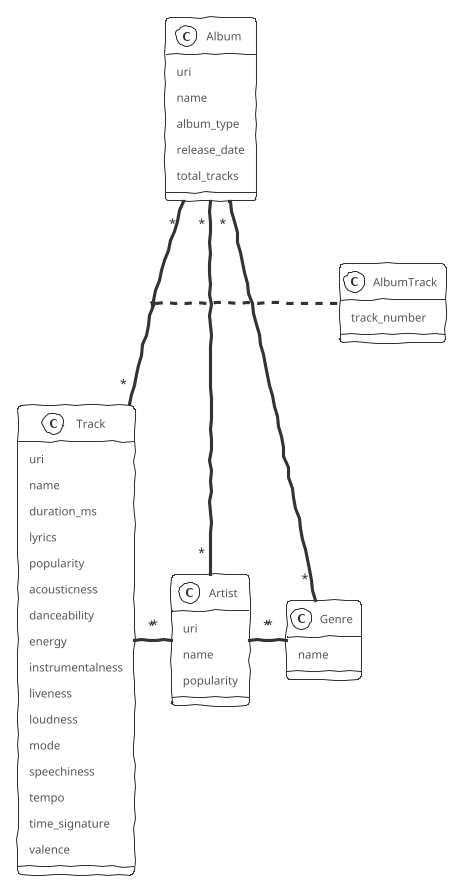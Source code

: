 @startuml database

!theme sketchy-outline

Artist "*" - "*" Genre

Album "*" -- "*" Track
(Album, Track) .. AlbumTrack
Album "*" - "*" Genre
Album "*" - "*" Artist

Track "*" - "*" Artist

Genre : name

Artist : uri
Artist : name
Artist : popularity

Album : uri
Album : name
Album : album_type
Album : release_date
Album : total_tracks

Track : uri
Track : name
Track : duration_ms
Track : lyrics
Track : popularity
Track : acousticness
Track : danceability 
Track : energy
Track : instrumentalness
Track : liveness
Track : loudness
Track : mode
Track : speechiness
Track : tempo
Track : time_signature
Track : valence

AlbumTrack : track_number

@enduml
